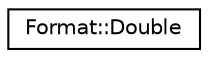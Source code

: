 digraph "Graphical Class Hierarchy"
{
  edge [fontname="Helvetica",fontsize="10",labelfontname="Helvetica",labelfontsize="10"];
  node [fontname="Helvetica",fontsize="10",shape=record];
  rankdir="LR";
  Node1 [label="Format::Double",height=0.2,width=0.4,color="black", fillcolor="white", style="filled",URL="$classaworx_1_1lib_1_1strings_1_1Format_1_1Double.html"];
}

